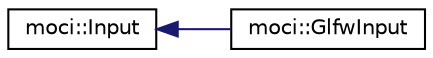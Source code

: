 digraph "Graphical Class Hierarchy"
{
 // INTERACTIVE_SVG=YES
  edge [fontname="Helvetica",fontsize="10",labelfontname="Helvetica",labelfontsize="10"];
  node [fontname="Helvetica",fontsize="10",shape=record];
  rankdir="LR";
  Node0 [label="moci::Input",height=0.2,width=0.4,color="black", fillcolor="white", style="filled",URL="$classmoci_1_1Input.html"];
  Node0 -> Node1 [dir="back",color="midnightblue",fontsize="10",style="solid",fontname="Helvetica"];
  Node1 [label="moci::GlfwInput",height=0.2,width=0.4,color="black", fillcolor="white", style="filled",URL="$classmoci_1_1GlfwInput.html"];
}
